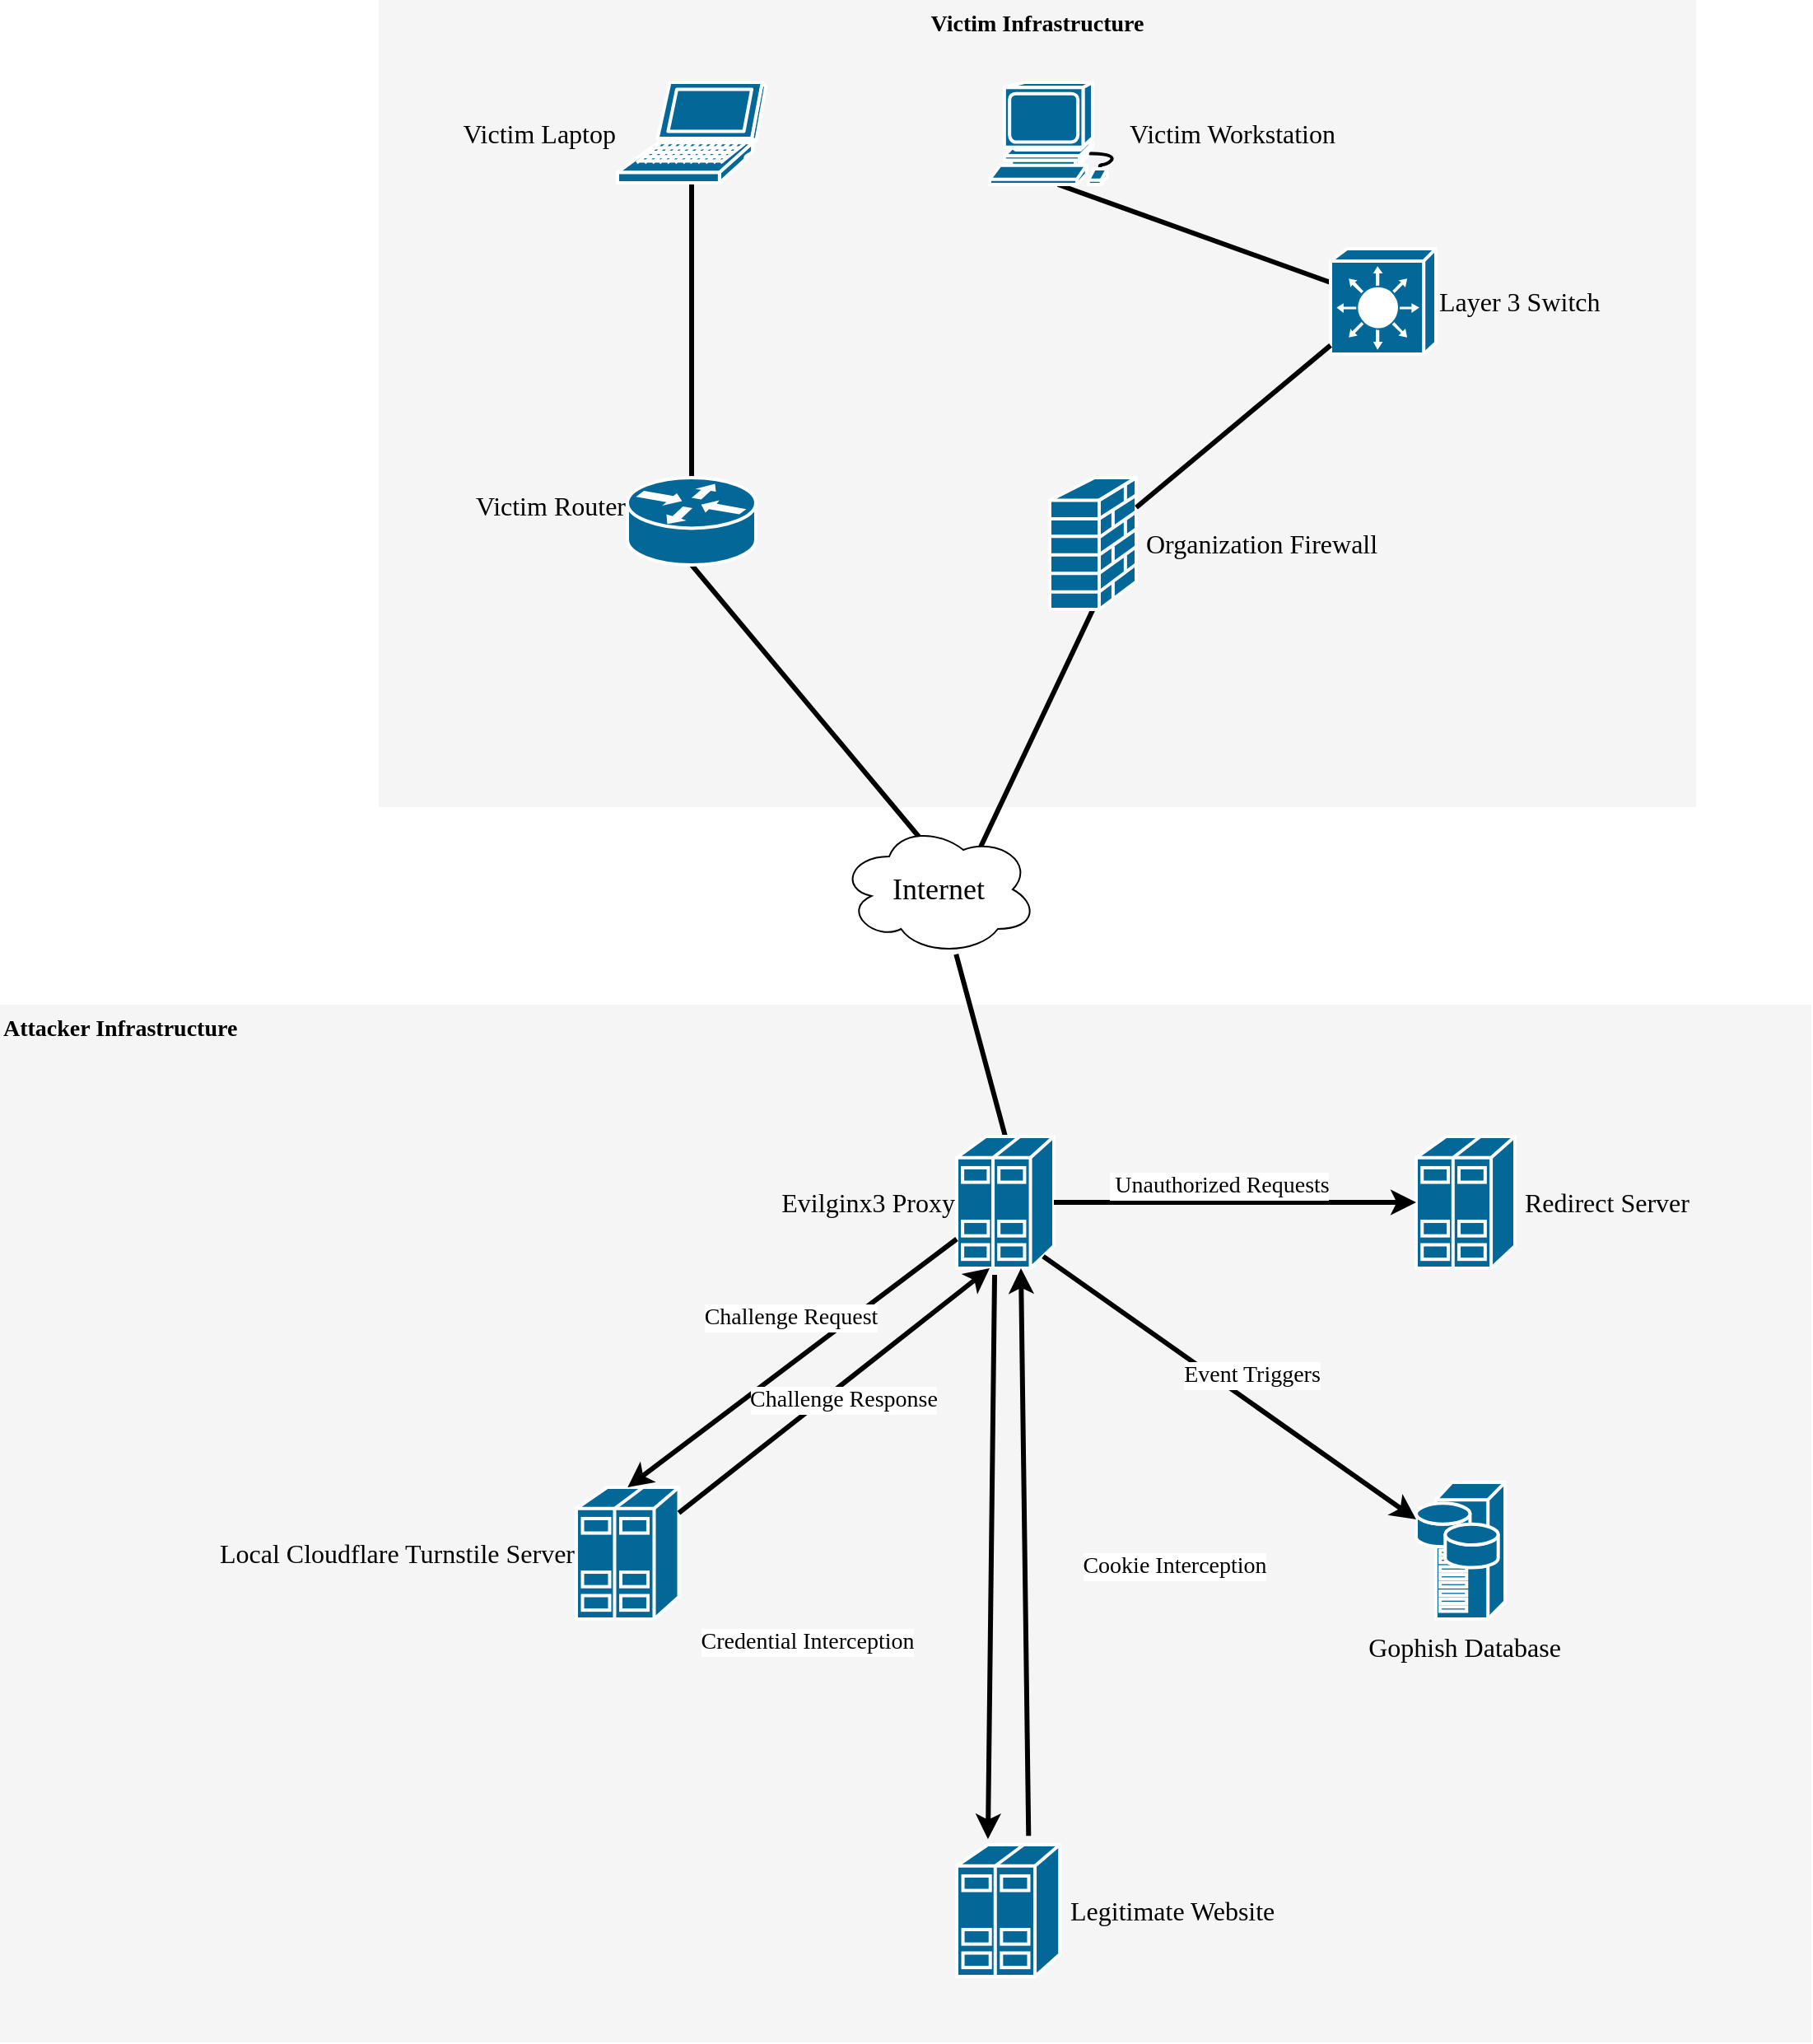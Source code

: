 <mxfile version="24.2.2" type="device">
  <diagram name="Page-1" id="c37626ed-c26b-45fb-9056-f9ebc6bb27b6">
    <mxGraphModel dx="2066" dy="1145" grid="1" gridSize="10" guides="1" tooltips="1" connect="1" arrows="1" fold="1" page="1" pageScale="1" pageWidth="1100" pageHeight="850" background="none" math="0" shadow="0">
      <root>
        <mxCell id="0" />
        <mxCell id="1" parent="0" />
        <mxCell id="1c7a67bf8fd3230f-83" value="&lt;font face=&quot;Lucida Console&quot;&gt;Victim Infrastructure&lt;/font&gt;" style="whiteSpace=wrap;html=1;rounded=0;shadow=0;comic=0;strokeWidth=1;fontFamily=Verdana;fontSize=14;fillColor=#f5f5f5;strokeColor=none;verticalAlign=top;fontStyle=1" parent="1" vertex="1">
          <mxGeometry x="660" y="150" width="800" height="490" as="geometry" />
        </mxCell>
        <mxCell id="1c7a67bf8fd3230f-81" value="&lt;font face=&quot;Lucida Console&quot; style=&quot;font-size: 14px;&quot;&gt;Attacker Infrastructure&lt;/font&gt;" style="whiteSpace=wrap;html=1;rounded=0;shadow=0;comic=0;strokeWidth=1;fontFamily=Verdana;fontSize=14;fillColor=#f5f5f5;strokeColor=none;fontStyle=1;verticalAlign=top;align=left;" parent="1" vertex="1">
          <mxGeometry x="430" y="760" width="1100" height="630" as="geometry" />
        </mxCell>
        <mxCell id="1c7a67bf8fd3230f-37" style="edgeStyle=none;html=1;labelBackgroundColor=none;startFill=0;endArrow=none;endFill=0;strokeWidth=3;fontFamily=Verdana;fontSize=12;entryX=0.5;entryY=0;entryDx=0;entryDy=0;entryPerimeter=0;" parent="1" source="WqFwmYkYYwvrcozoEn8a-3" target="WqFwmYkYYwvrcozoEn8a-9" edge="1">
          <mxGeometry relative="1" as="geometry">
            <mxPoint x="774" y="366.548" as="sourcePoint" />
            <mxPoint x="1020" y="501.452" as="targetPoint" />
          </mxGeometry>
        </mxCell>
        <mxCell id="1c7a67bf8fd3230f-38" style="edgeStyle=none;html=1;labelBackgroundColor=none;startFill=0;endArrow=none;endFill=0;strokeWidth=3;fontFamily=Verdana;fontSize=12;exitX=0.5;exitY=1;exitDx=0;exitDy=0;exitPerimeter=0;" parent="1" source="WqFwmYkYYwvrcozoEn8a-2" target="WqFwmYkYYwvrcozoEn8a-4" edge="1">
          <mxGeometry relative="1" as="geometry">
            <mxPoint x="1072.659" y="362" as="sourcePoint" />
            <mxPoint x="1128.001" y="446" as="targetPoint" />
          </mxGeometry>
        </mxCell>
        <mxCell id="1c7a67bf8fd3230f-45" style="edgeStyle=none;html=1;labelBackgroundColor=none;startFill=0;endArrow=none;endFill=0;strokeWidth=3;fontFamily=Verdana;fontSize=12;entryX=0.5;entryY=1;entryDx=0;entryDy=0;entryPerimeter=0;exitX=0.4;exitY=0.1;exitDx=0;exitDy=0;exitPerimeter=0;" parent="1" source="1c7a67bf8fd3230f-14" target="WqFwmYkYYwvrcozoEn8a-9" edge="1">
          <mxGeometry relative="1" as="geometry">
            <mxPoint x="1020" y="519" as="sourcePoint" />
            <mxPoint x="774" y="519" as="targetPoint" />
          </mxGeometry>
        </mxCell>
        <mxCell id="1c7a67bf8fd3230f-50" style="edgeStyle=none;html=1;labelBackgroundColor=none;startFill=0;endArrow=none;endFill=0;strokeWidth=3;fontFamily=Verdana;fontSize=12;exitX=0.5;exitY=1;exitDx=0;exitDy=0;exitPerimeter=0;entryX=0.708;entryY=0.192;entryDx=0;entryDy=0;entryPerimeter=0;" parent="1" source="WqFwmYkYYwvrcozoEn8a-1" target="1c7a67bf8fd3230f-14" edge="1">
          <mxGeometry relative="1" as="geometry">
            <mxPoint x="1084" y="553.365" as="sourcePoint" />
            <mxPoint x="1090" y="690" as="targetPoint" />
          </mxGeometry>
        </mxCell>
        <mxCell id="1c7a67bf8fd3230f-57" style="edgeStyle=none;html=1;labelBackgroundColor=none;startFill=0;endArrow=none;endFill=0;strokeWidth=3;fontFamily=Verdana;fontSize=12;entryX=0.5;entryY=0;entryDx=0;entryDy=0;entryPerimeter=0;" parent="1" source="1c7a67bf8fd3230f-14" target="WqFwmYkYYwvrcozoEn8a-11" edge="1">
          <mxGeometry relative="1" as="geometry">
            <mxPoint x="1150" y="858.84" as="targetPoint" />
          </mxGeometry>
        </mxCell>
        <mxCell id="1c7a67bf8fd3230f-14" value="Internet" style="ellipse;shape=cloud;whiteSpace=wrap;html=1;rounded=0;shadow=0;comic=0;strokeWidth=1;fontFamily=Verdana;fontSize=18;" parent="1" vertex="1">
          <mxGeometry x="940" y="650" width="120" height="80" as="geometry" />
        </mxCell>
        <mxCell id="WqFwmYkYYwvrcozoEn8a-1" value="&lt;font face=&quot;Lucida Console&quot; style=&quot;font-size: 16px;&quot;&gt;&amp;nbsp;Organization Firewall&lt;/font&gt;" style="shape=mxgraph.cisco.security.firewall;sketch=0;html=1;pointerEvents=1;dashed=0;fillColor=#036897;strokeColor=#ffffff;strokeWidth=2;verticalLabelPosition=middle;verticalAlign=middle;align=left;outlineConnect=0;labelPosition=right;fontSize=18;" parent="1" vertex="1">
          <mxGeometry x="1067.5" y="440" width="52.5" height="80" as="geometry" />
        </mxCell>
        <mxCell id="WqFwmYkYYwvrcozoEn8a-2" value="&lt;font style=&quot;font-size: 16px;&quot; face=&quot;Lucida Console&quot;&gt;Victim Workstation&lt;/font&gt;" style="shape=mxgraph.cisco.computers_and_peripherals.workstation;sketch=0;html=1;pointerEvents=1;dashed=0;fillColor=#036897;strokeColor=#ffffff;strokeWidth=2;verticalLabelPosition=middle;verticalAlign=middle;align=left;outlineConnect=0;labelPosition=right;fontSize=18;" parent="1" vertex="1">
          <mxGeometry x="1031" y="200" width="83" height="62" as="geometry" />
        </mxCell>
        <mxCell id="WqFwmYkYYwvrcozoEn8a-3" value="&lt;font style=&quot;font-size: 16px;&quot; face=&quot;Lucida Console&quot;&gt;Victim Laptop&lt;/font&gt;" style="shape=mxgraph.cisco.computers_and_peripherals.laptop;sketch=0;html=1;pointerEvents=1;dashed=0;fillColor=#036897;strokeColor=#ffffff;strokeWidth=2;verticalLabelPosition=middle;verticalAlign=middle;align=right;outlineConnect=0;labelPosition=left;fontSize=18;" parent="1" vertex="1">
          <mxGeometry x="805" y="200" width="90" height="61" as="geometry" />
        </mxCell>
        <mxCell id="WqFwmYkYYwvrcozoEn8a-4" value="&lt;font face=&quot;Lucida Console&quot; style=&quot;font-size: 16px;&quot;&gt;Layer 3 Switch&lt;/font&gt;" style="shape=mxgraph.cisco.switches.layer_3_switch;sketch=0;html=1;pointerEvents=1;dashed=0;fillColor=#036897;strokeColor=#ffffff;strokeWidth=2;verticalLabelPosition=middle;verticalAlign=middle;align=left;outlineConnect=0;fontSize=18;labelPosition=right;" parent="1" vertex="1">
          <mxGeometry x="1238" y="301" width="64" height="64" as="geometry" />
        </mxCell>
        <mxCell id="WqFwmYkYYwvrcozoEn8a-8" style="edgeStyle=none;html=1;labelBackgroundColor=none;startFill=0;endArrow=none;endFill=0;strokeWidth=3;fontFamily=Verdana;fontSize=12;" parent="1" source="WqFwmYkYYwvrcozoEn8a-1" target="WqFwmYkYYwvrcozoEn8a-4" edge="1">
          <mxGeometry relative="1" as="geometry">
            <mxPoint x="1180" y="424.998" as="sourcePoint" />
            <mxPoint x="1426" y="559.902" as="targetPoint" />
          </mxGeometry>
        </mxCell>
        <mxCell id="WqFwmYkYYwvrcozoEn8a-9" value="&lt;font face=&quot;Lucida Console&quot; style=&quot;font-size: 16px;&quot;&gt;&amp;nbsp;Victim Router&lt;/font&gt;&lt;div style=&quot;font-size: 16px;&quot;&gt;&lt;br style=&quot;&quot;&gt;&lt;/div&gt;" style="shape=mxgraph.cisco.routers.router;sketch=0;html=1;pointerEvents=1;dashed=0;fillColor=#036897;strokeColor=#ffffff;strokeWidth=2;verticalLabelPosition=middle;verticalAlign=middle;align=right;outlineConnect=0;labelPosition=left;fontSize=18;" parent="1" vertex="1">
          <mxGeometry x="811" y="440" width="78" height="53" as="geometry" />
        </mxCell>
        <mxCell id="WqFwmYkYYwvrcozoEn8a-11" value="&lt;font face=&quot;Lucida Console&quot; style=&quot;font-size: 16px;&quot;&gt;Evilginx3 Proxy&lt;/font&gt;" style="shape=mxgraph.cisco.servers.standard_host;sketch=0;html=1;pointerEvents=1;dashed=0;fillColor=#036897;strokeColor=#ffffff;strokeWidth=2;verticalLabelPosition=middle;verticalAlign=middle;align=right;outlineConnect=0;labelPosition=left;fontSize=18;" parent="1" vertex="1">
          <mxGeometry x="1011" y="840" width="59" height="80" as="geometry" />
        </mxCell>
        <mxCell id="WqFwmYkYYwvrcozoEn8a-12" value="&lt;font style=&quot;font-size: 16px;&quot; face=&quot;Lucida Console&quot;&gt;&amp;nbsp;Redirect Server&lt;/font&gt;" style="shape=mxgraph.cisco.servers.standard_host;sketch=0;html=1;pointerEvents=1;dashed=0;fillColor=#036897;strokeColor=#ffffff;strokeWidth=2;verticalLabelPosition=middle;verticalAlign=middle;align=left;outlineConnect=0;labelPosition=right;fontSize=18;" parent="1" vertex="1">
          <mxGeometry x="1290" y="840" width="60" height="80" as="geometry" />
        </mxCell>
        <mxCell id="WqFwmYkYYwvrcozoEn8a-14" value="&lt;font style=&quot;font-size: 16px;&quot; face=&quot;Lucida Console&quot;&gt;&amp;nbsp;Local Cloudflare Turnstile Server&lt;/font&gt;" style="shape=mxgraph.cisco.servers.standard_host;sketch=0;html=1;pointerEvents=1;dashed=0;fillColor=#036897;strokeColor=#ffffff;strokeWidth=2;verticalLabelPosition=middle;verticalAlign=middle;align=right;outlineConnect=0;labelPosition=left;fontSize=18;" parent="1" vertex="1">
          <mxGeometry x="780" y="1053" width="62.25" height="80" as="geometry" />
        </mxCell>
        <mxCell id="WqFwmYkYYwvrcozoEn8a-17" value="&lt;font style=&quot;font-size: 16px;&quot; face=&quot;Lucida Console&quot;&gt;&amp;nbsp;Legitimate Website&lt;/font&gt;" style="shape=mxgraph.cisco.servers.standard_host;sketch=0;html=1;pointerEvents=1;dashed=0;fillColor=#036897;strokeColor=#ffffff;strokeWidth=2;verticalLabelPosition=middle;verticalAlign=middle;align=left;outlineConnect=0;labelPosition=right;fontSize=18;" parent="1" vertex="1">
          <mxGeometry x="1011" y="1270" width="62.62" height="80" as="geometry" />
        </mxCell>
        <mxCell id="WqFwmYkYYwvrcozoEn8a-21" value="&lt;font style=&quot;font-size: 16px;&quot; face=&quot;Lucida Console&quot;&gt;&amp;nbsp;Gophish Database&lt;/font&gt;" style="shape=mxgraph.cisco.servers.storage_server;sketch=0;html=1;pointerEvents=1;dashed=0;fillColor=#036897;strokeColor=#ffffff;strokeWidth=2;verticalLabelPosition=bottom;verticalAlign=top;align=center;outlineConnect=0;fontSize=18;" parent="1" vertex="1">
          <mxGeometry x="1290" y="1050" width="54" height="83" as="geometry" />
        </mxCell>
        <mxCell id="nHtVgFbWRR70eIlc4scK-2" value="Challenge Request" style="endArrow=classic;html=1;rounded=0;arcSize=20;strokeWidth=3;entryX=0.5;entryY=0;entryDx=0;entryDy=0;entryPerimeter=0;fontFamily=Lucida Console;fontSize=14;" parent="1" source="WqFwmYkYYwvrcozoEn8a-11" target="WqFwmYkYYwvrcozoEn8a-14" edge="1">
          <mxGeometry x="-0.126" y="-23" width="50" height="50" relative="1" as="geometry">
            <mxPoint x="1020" y="1040" as="sourcePoint" />
            <mxPoint x="1070" y="990" as="targetPoint" />
            <mxPoint as="offset" />
          </mxGeometry>
        </mxCell>
        <mxCell id="nHtVgFbWRR70eIlc4scK-3" value="&lt;font style=&quot;font-size: 14px;&quot; face=&quot;Lucida Console&quot;&gt;&amp;nbsp;&lt;font style=&quot;font-size: 14px;&quot;&gt;Unauthorized Requests&lt;/font&gt;&lt;/font&gt;" style="endArrow=classic;html=1;rounded=0;arcSize=20;strokeWidth=3;exitX=1;exitY=0.5;exitDx=0;exitDy=0;exitPerimeter=0;" parent="1" source="WqFwmYkYYwvrcozoEn8a-11" target="WqFwmYkYYwvrcozoEn8a-12" edge="1">
          <mxGeometry x="-0.091" y="10" width="50" height="50" relative="1" as="geometry">
            <mxPoint x="1073" y="870" as="sourcePoint" />
            <mxPoint x="1080" y="1000" as="targetPoint" />
            <mxPoint as="offset" />
          </mxGeometry>
        </mxCell>
        <mxCell id="nHtVgFbWRR70eIlc4scK-5" value="&lt;font face=&quot;Lucida Console&quot; style=&quot;font-size: 14px;&quot;&gt;Event Triggers&lt;/font&gt;" style="endArrow=classic;html=1;rounded=0;arcSize=20;strokeWidth=3;exitX=0.89;exitY=0.91;exitDx=0;exitDy=0;exitPerimeter=0;" parent="1" source="WqFwmYkYYwvrcozoEn8a-11" target="WqFwmYkYYwvrcozoEn8a-21" edge="1">
          <mxGeometry x="0.051" y="14" width="50" height="50" relative="1" as="geometry">
            <mxPoint x="1080" y="1097" as="sourcePoint" />
            <mxPoint x="1290" y="940" as="targetPoint" />
            <mxPoint as="offset" />
          </mxGeometry>
        </mxCell>
        <mxCell id="nHtVgFbWRR70eIlc4scK-6" value="&lt;font face=&quot;Lucida Console&quot; style=&quot;font-size: 14px;&quot;&gt;Credential Interception&lt;/font&gt;" style="endArrow=classic;html=1;rounded=0;arcSize=20;strokeWidth=3;entryX=0.303;entryY=-0.042;entryDx=0;entryDy=0;entryPerimeter=0;exitX=0.39;exitY=1.05;exitDx=0;exitDy=0;exitPerimeter=0;" parent="1" target="WqFwmYkYYwvrcozoEn8a-17" edge="1" source="WqFwmYkYYwvrcozoEn8a-11">
          <mxGeometry x="0.31" y="-111" width="50" height="50" relative="1" as="geometry">
            <mxPoint x="1030" y="920" as="sourcePoint" />
            <mxPoint x="1050" y="1260" as="targetPoint" />
            <mxPoint as="offset" />
          </mxGeometry>
        </mxCell>
        <mxCell id="sIkKSlYOm2TY5fDlw9Oi-2" value="&lt;font face=&quot;Lucida Console&quot; style=&quot;font-size: 14px;&quot;&gt;Challenge Response&lt;/font&gt;" style="endArrow=classic;html=1;rounded=0;arcSize=20;strokeWidth=3;entryX=0;entryY=1;entryDx=0;entryDy=0;entryPerimeter=0;" parent="1" source="WqFwmYkYYwvrcozoEn8a-14" edge="1">
          <mxGeometry x="0.006" y="-8" width="50" height="50" relative="1" as="geometry">
            <mxPoint x="1121" y="1160" as="sourcePoint" />
            <mxPoint x="1031" y="920" as="targetPoint" />
            <mxPoint as="offset" />
          </mxGeometry>
        </mxCell>
        <mxCell id="sIkKSlYOm2TY5fDlw9Oi-3" value="&lt;font face=&quot;Lucida Console&quot; style=&quot;font-size: 14px;&quot;&gt;Cookie Interception&lt;/font&gt;" style="endArrow=classic;html=1;rounded=0;arcSize=20;strokeWidth=3;entryX=0.661;entryY=1;entryDx=0;entryDy=0;entryPerimeter=0;exitX=0.697;exitY=-0.067;exitDx=0;exitDy=0;exitPerimeter=0;" parent="1" source="WqFwmYkYYwvrcozoEn8a-17" target="WqFwmYkYYwvrcozoEn8a-11" edge="1">
          <mxGeometry x="-0.06" y="-91" width="50" height="50" relative="1" as="geometry">
            <mxPoint x="1114" y="925" as="sourcePoint" />
            <mxPoint x="1116" y="1275" as="targetPoint" />
            <mxPoint as="offset" />
          </mxGeometry>
        </mxCell>
      </root>
    </mxGraphModel>
  </diagram>
</mxfile>
